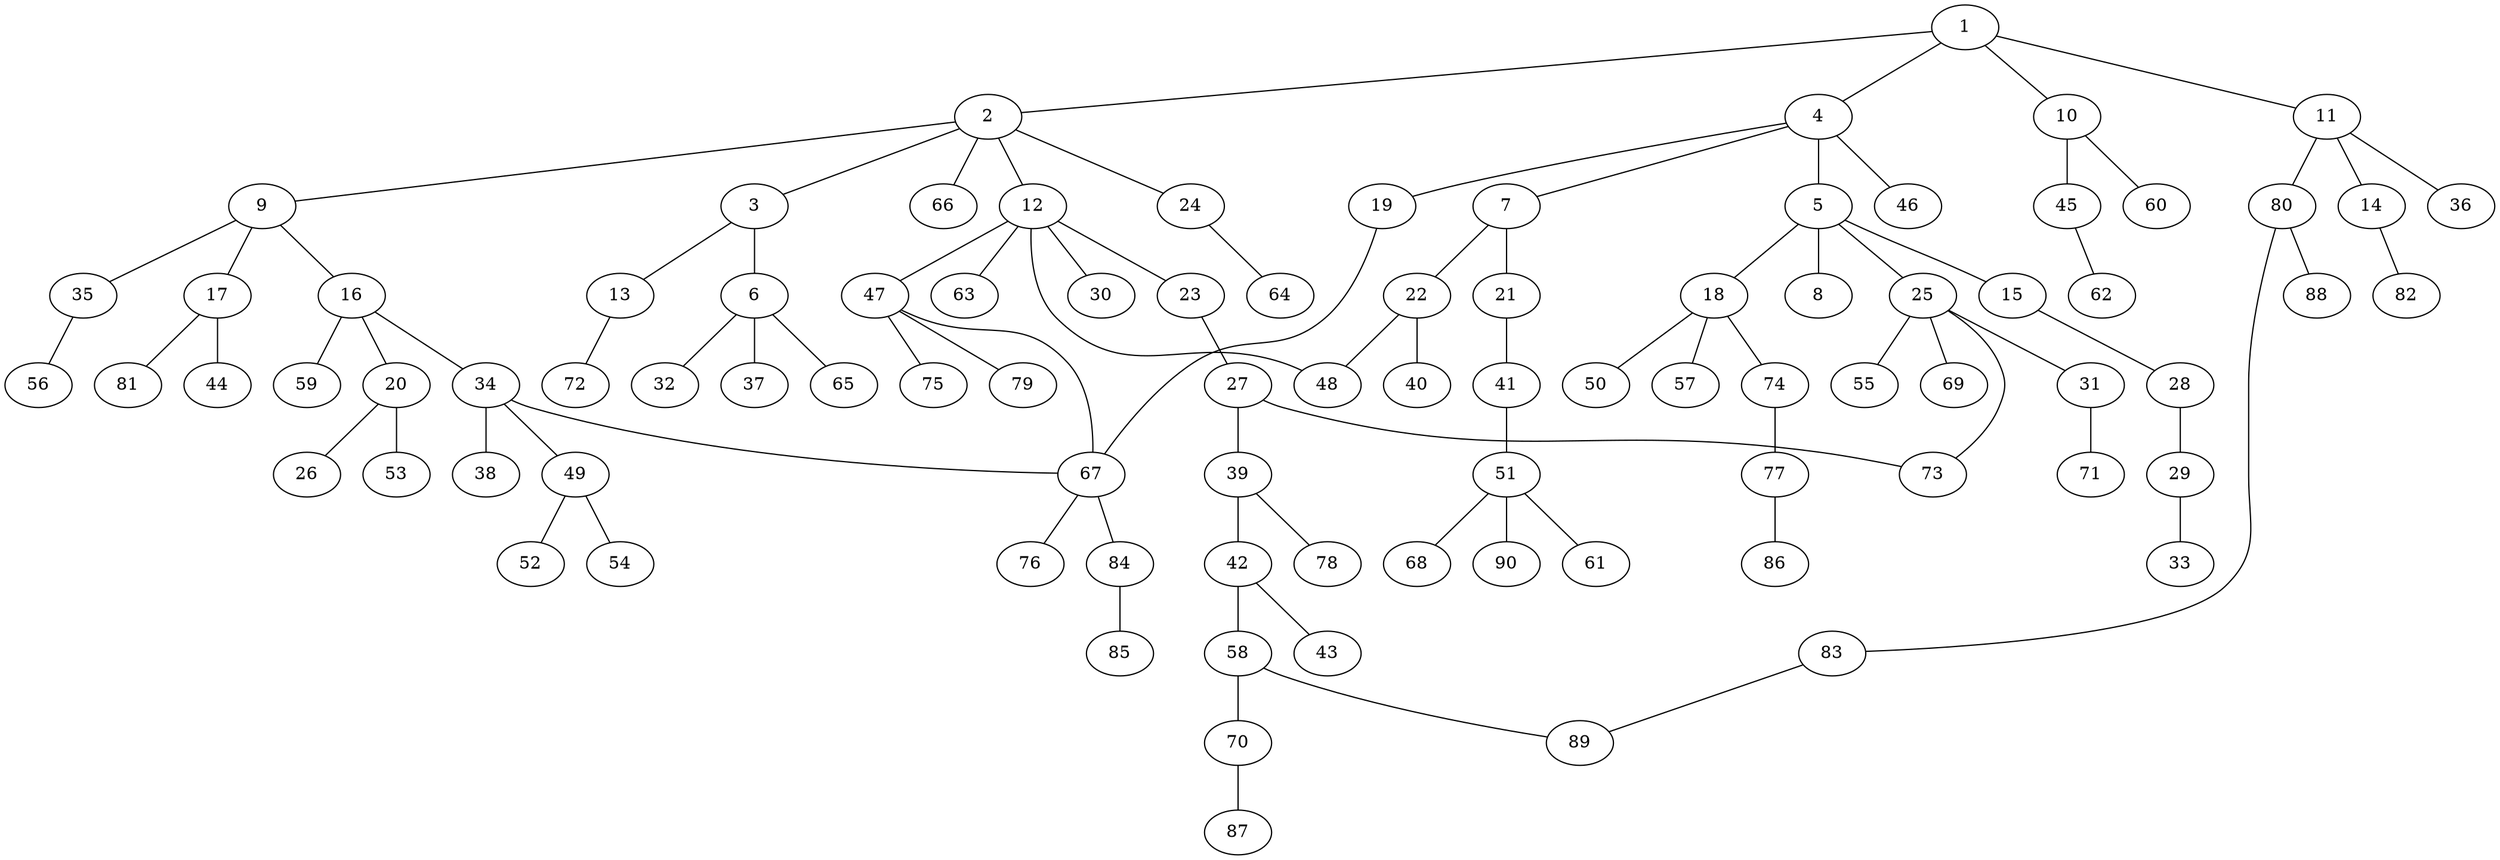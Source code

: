 graph graphname {1--2
1--4
1--10
1--11
2--3
2--9
2--12
2--24
2--66
3--6
3--13
4--5
4--7
4--19
4--46
5--8
5--15
5--18
5--25
6--32
6--37
6--65
7--21
7--22
9--16
9--17
9--35
10--45
10--60
11--14
11--36
11--80
12--23
12--30
12--47
12--48
12--63
13--72
14--82
15--28
16--20
16--34
16--59
17--44
17--81
18--50
18--57
18--74
19--67
20--26
20--53
21--41
22--40
22--48
23--27
24--64
25--31
25--55
25--69
25--73
27--39
27--73
28--29
29--33
31--71
34--38
34--49
34--67
35--56
39--42
39--78
41--51
42--43
42--58
45--62
47--67
47--75
47--79
49--52
49--54
51--61
51--68
51--90
58--70
58--89
67--76
67--84
70--87
74--77
77--86
80--83
80--88
83--89
84--85
}